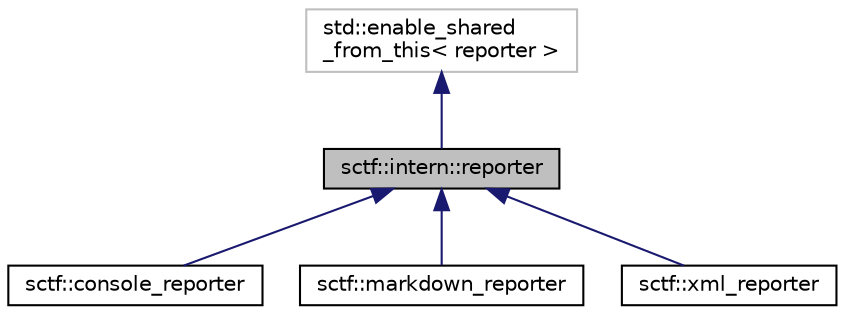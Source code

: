 digraph "sctf::intern::reporter"
{
  edge [fontname="Helvetica",fontsize="10",labelfontname="Helvetica",labelfontsize="10"];
  node [fontname="Helvetica",fontsize="10",shape=record];
  Node0 [label="sctf::intern::reporter",height=0.2,width=0.4,color="black", fillcolor="grey75", style="filled", fontcolor="black"];
  Node1 -> Node0 [dir="back",color="midnightblue",fontsize="10",style="solid",fontname="Helvetica"];
  Node1 [label="std::enable_shared\l_from_this\< reporter \>",height=0.2,width=0.4,color="grey75", fillcolor="white", style="filled"];
  Node0 -> Node2 [dir="back",color="midnightblue",fontsize="10",style="solid",fontname="Helvetica"];
  Node2 [label="sctf::console_reporter",height=0.2,width=0.4,color="black", fillcolor="white", style="filled",URL="$classsctf_1_1console__reporter.html"];
  Node0 -> Node3 [dir="back",color="midnightblue",fontsize="10",style="solid",fontname="Helvetica"];
  Node3 [label="sctf::markdown_reporter",height=0.2,width=0.4,color="black", fillcolor="white", style="filled",URL="$classsctf_1_1markdown__reporter.html"];
  Node0 -> Node4 [dir="back",color="midnightblue",fontsize="10",style="solid",fontname="Helvetica"];
  Node4 [label="sctf::xml_reporter",height=0.2,width=0.4,color="black", fillcolor="white", style="filled",URL="$classsctf_1_1xml__reporter.html"];
}
